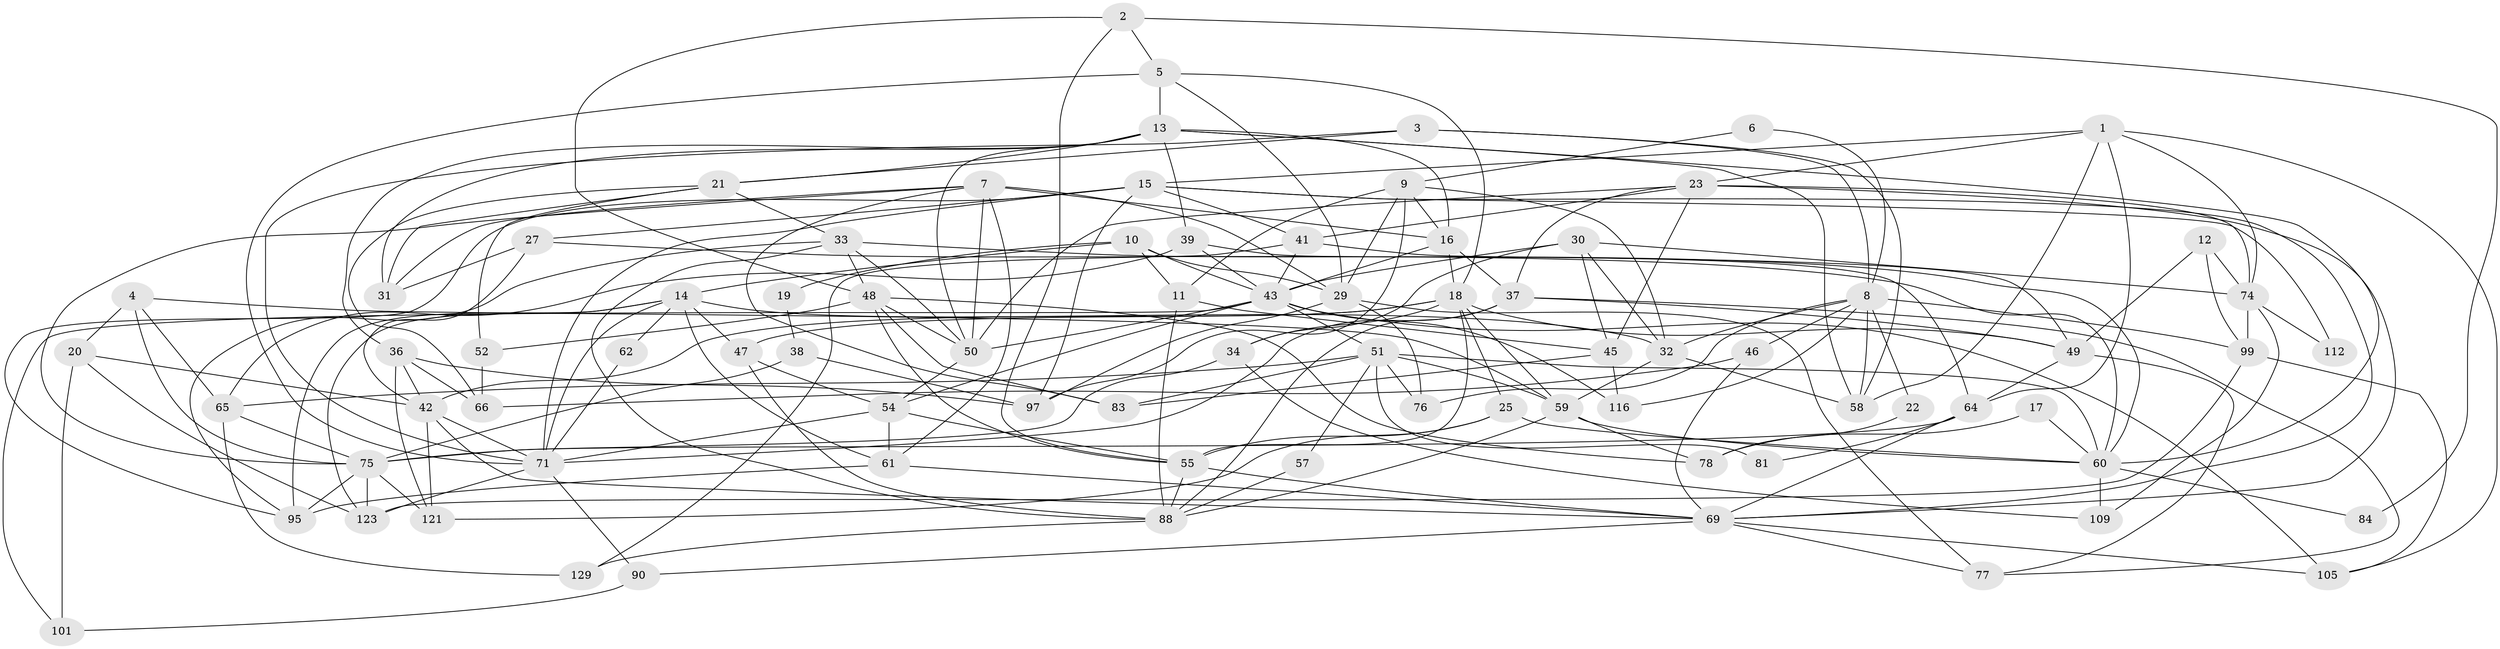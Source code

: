 // Generated by graph-tools (version 1.1) at 2025/24/03/03/25 07:24:04]
// undirected, 80 vertices, 206 edges
graph export_dot {
graph [start="1"]
  node [color=gray90,style=filled];
  1 [super="+35"];
  2;
  3 [super="+40"];
  4 [super="+118"];
  5 [super="+67"];
  6;
  7 [super="+119"];
  8 [super="+24"];
  9 [super="+26"];
  10 [super="+70"];
  11;
  12;
  13 [super="+104"];
  14 [super="+92"];
  15 [super="+28"];
  16 [super="+53"];
  17;
  18 [super="+63"];
  19;
  20;
  21 [super="+79"];
  22;
  23 [super="+89"];
  25;
  27 [super="+85"];
  29 [super="+44"];
  30 [super="+102"];
  31 [super="+56"];
  32 [super="+68"];
  33;
  34;
  36 [super="+115"];
  37 [super="+91"];
  38;
  39 [super="+86"];
  41 [super="+124"];
  42 [super="+94"];
  43 [super="+127"];
  45;
  46;
  47;
  48 [super="+87"];
  49 [super="+114"];
  50 [super="+96"];
  51 [super="+98"];
  52 [super="+113"];
  54 [super="+126"];
  55 [super="+106"];
  57;
  58 [super="+130"];
  59 [super="+128"];
  60 [super="+93"];
  61 [super="+73"];
  62;
  64 [super="+117"];
  65;
  66 [super="+80"];
  69 [super="+72"];
  71 [super="+107"];
  74 [super="+111"];
  75 [super="+108"];
  76;
  77 [super="+103"];
  78 [super="+82"];
  81;
  83;
  84;
  88 [super="+125"];
  90 [super="+110"];
  95 [super="+120"];
  97 [super="+100"];
  99;
  101;
  105 [super="+122"];
  109;
  112;
  116;
  121;
  123;
  129;
  1 -- 15;
  1 -- 105;
  1 -- 58;
  1 -- 64;
  1 -- 74;
  1 -- 23;
  2 -- 48;
  2 -- 84;
  2 -- 55;
  2 -- 5;
  3 -- 71;
  3 -- 8;
  3 -- 21;
  3 -- 58;
  4 -- 65;
  4 -- 75;
  4 -- 59;
  4 -- 20;
  5 -- 71;
  5 -- 29;
  5 -- 18;
  5 -- 13;
  6 -- 9;
  6 -- 8;
  7 -- 50;
  7 -- 83;
  7 -- 61;
  7 -- 75;
  7 -- 29;
  7 -- 31;
  7 -- 16;
  8 -- 99;
  8 -- 22;
  8 -- 46;
  8 -- 32;
  8 -- 116;
  8 -- 58;
  8 -- 76;
  9 -- 32 [weight=2];
  9 -- 29;
  9 -- 97;
  9 -- 11;
  9 -- 16;
  10 -- 43 [weight=2];
  10 -- 11;
  10 -- 19;
  10 -- 29;
  10 -- 14;
  11 -- 45;
  11 -- 88;
  12 -- 49;
  12 -- 99;
  12 -- 74;
  13 -- 39;
  13 -- 50;
  13 -- 21;
  13 -- 58;
  13 -- 60;
  13 -- 31;
  13 -- 36;
  13 -- 16;
  14 -- 47;
  14 -- 62;
  14 -- 71;
  14 -- 123;
  14 -- 61;
  14 -- 32;
  14 -- 95;
  15 -- 71;
  15 -- 97;
  15 -- 112 [weight=2];
  15 -- 95;
  15 -- 41;
  15 -- 69;
  15 -- 27;
  16 -- 37;
  16 -- 18;
  16 -- 43;
  17 -- 60;
  17 -- 78;
  18 -- 59;
  18 -- 25;
  18 -- 42;
  18 -- 49;
  18 -- 34;
  18 -- 55;
  18 -- 47;
  19 -- 38;
  20 -- 123;
  20 -- 101;
  20 -- 42;
  21 -- 33;
  21 -- 31;
  21 -- 66;
  21 -- 52;
  22 -- 78;
  23 -- 69;
  23 -- 41;
  23 -- 45;
  23 -- 50;
  23 -- 37;
  23 -- 74;
  25 -- 60;
  25 -- 55;
  25 -- 121;
  27 -- 31;
  27 -- 42;
  27 -- 60;
  29 -- 76;
  29 -- 77;
  29 -- 97;
  30 -- 34;
  30 -- 43;
  30 -- 45;
  30 -- 74;
  30 -- 32;
  32 -- 58;
  32 -- 59;
  33 -- 60;
  33 -- 48;
  33 -- 88;
  33 -- 95;
  33 -- 50;
  34 -- 75;
  34 -- 109;
  36 -- 121;
  36 -- 66;
  36 -- 97;
  36 -- 42;
  37 -- 71;
  37 -- 49;
  37 -- 88;
  37 -- 77;
  38 -- 75;
  38 -- 97;
  39 -- 64;
  39 -- 65;
  39 -- 43;
  41 -- 49;
  41 -- 129;
  41 -- 43;
  42 -- 69;
  42 -- 121;
  42 -- 71;
  43 -- 51;
  43 -- 101;
  43 -- 105;
  43 -- 116;
  43 -- 54;
  43 -- 50;
  45 -- 83;
  45 -- 116;
  46 -- 69;
  46 -- 66;
  47 -- 54;
  47 -- 88;
  48 -- 83;
  48 -- 78;
  48 -- 55;
  48 -- 52;
  48 -- 50;
  49 -- 64;
  49 -- 77;
  50 -- 54;
  51 -- 59;
  51 -- 76;
  51 -- 81;
  51 -- 60;
  51 -- 65;
  51 -- 57;
  51 -- 83;
  52 -- 66;
  54 -- 55;
  54 -- 71;
  54 -- 61;
  55 -- 88;
  55 -- 69;
  57 -- 88;
  59 -- 60;
  59 -- 88;
  59 -- 78;
  60 -- 84;
  60 -- 109;
  61 -- 69;
  61 -- 95;
  62 -- 71;
  64 -- 81;
  64 -- 69;
  64 -- 75;
  65 -- 129;
  65 -- 75;
  69 -- 90;
  69 -- 105;
  69 -- 77;
  71 -- 90;
  71 -- 123;
  74 -- 99;
  74 -- 112;
  74 -- 109;
  75 -- 123;
  75 -- 95;
  75 -- 121;
  88 -- 129;
  90 -- 101;
  99 -- 105;
  99 -- 123;
}
